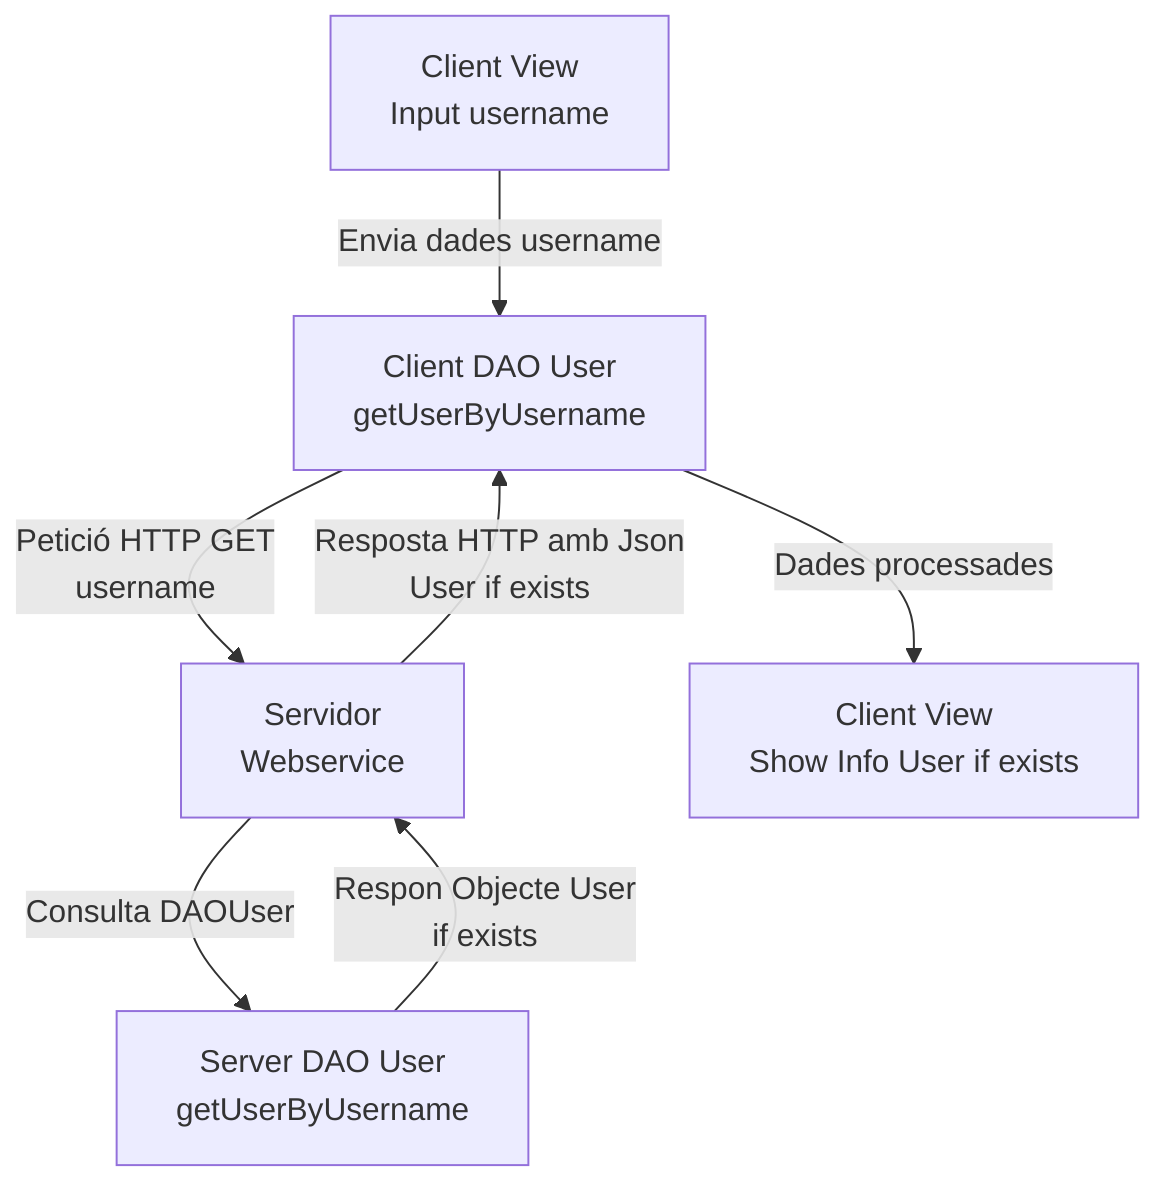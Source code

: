 flowchart TD
    A[Client View<br>Input username] -->|Envia dades username| B[Client DAO User<br>getUserByUsername]
    B -->|Petició HTTP GET<br>username| C[Servidor<br>Webservice]
    C -->|Consulta DAOUser| D[Server DAO User<br>getUserByUsername]
    D -->|Respon Objecte User<br>if exists| C
    C -->|Resposta HTTP amb Json<br>User if exists| B
    B -->|Dades processades| E[Client View<br>Show Info User if exists]